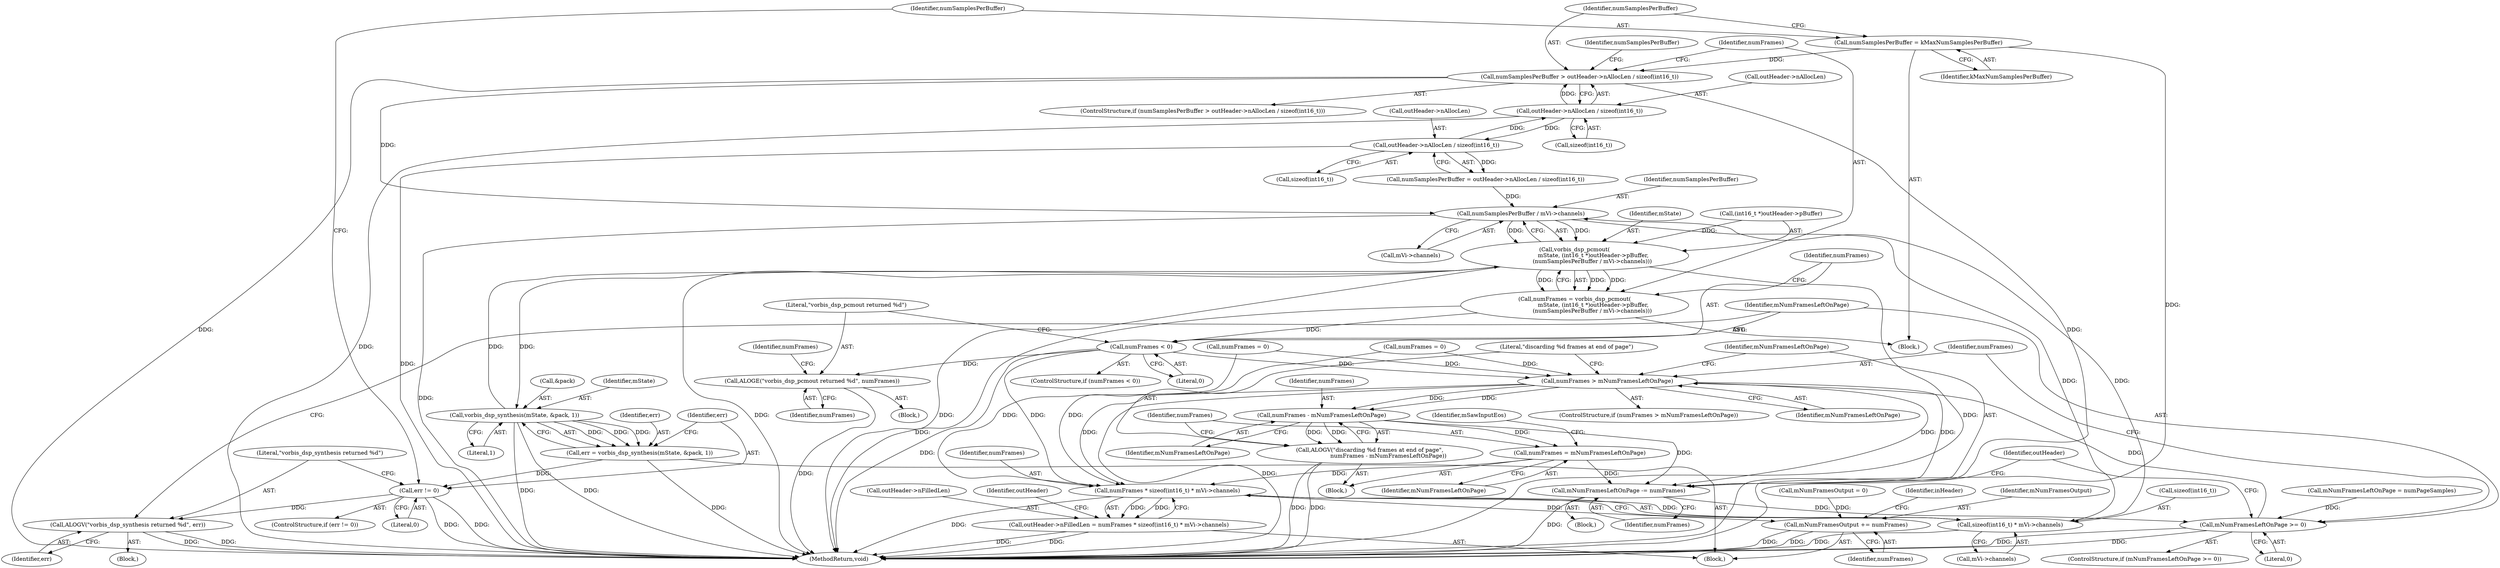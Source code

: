 digraph "0_Android_4e32001e4196f39ddd0b86686ae0231c8f5ed944_0@API" {
"1000495" [label="(Call,numSamplesPerBuffer > outHeader->nAllocLen / sizeof(int16_t))"];
"1000491" [label="(Call,numSamplesPerBuffer = kMaxNumSamplesPerBuffer)"];
"1000497" [label="(Call,outHeader->nAllocLen / sizeof(int16_t))"];
"1000506" [label="(Call,outHeader->nAllocLen / sizeof(int16_t))"];
"1000524" [label="(Call,numSamplesPerBuffer / mVi->channels)"];
"1000517" [label="(Call,vorbis_dsp_pcmout(\n                     mState, (int16_t *)outHeader->pBuffer,\n                    (numSamplesPerBuffer / mVi->channels)))"];
"1000475" [label="(Call,vorbis_dsp_synthesis(mState, &pack, 1))"];
"1000473" [label="(Call,err = vorbis_dsp_synthesis(mState, &pack, 1))"];
"1000481" [label="(Call,err != 0)"];
"1000485" [label="(Call,ALOGV(\"vorbis_dsp_synthesis returned %d\", err))"];
"1000515" [label="(Call,numFrames = vorbis_dsp_pcmout(\n                     mState, (int16_t *)outHeader->pBuffer,\n                    (numSamplesPerBuffer / mVi->channels)))"];
"1000530" [label="(Call,numFrames < 0)"];
"1000534" [label="(Call,ALOGE(\"vorbis_dsp_pcmout returned %d\", numFrames))"];
"1000546" [label="(Call,numFrames > mNumFramesLeftOnPage)"];
"1000552" [label="(Call,numFrames - mNumFramesLeftOnPage)"];
"1000550" [label="(Call,ALOGV(\"discarding %d frames at end of page\",\n                     numFrames - mNumFramesLeftOnPage))"];
"1000555" [label="(Call,numFrames = mNumFramesLeftOnPage)"];
"1000569" [label="(Call,mNumFramesLeftOnPage -= numFrames)"];
"1000541" [label="(Call,mNumFramesLeftOnPage >= 0)"];
"1000576" [label="(Call,numFrames * sizeof(int16_t) * mVi->channels)"];
"1000572" [label="(Call,outHeader->nFilledLen = numFrames * sizeof(int16_t) * mVi->channels)"];
"1000592" [label="(Call,mNumFramesOutput += numFrames)"];
"1000578" [label="(Call,sizeof(int16_t) * mVi->channels)"];
"1000547" [label="(Identifier,numFrames)"];
"1000519" [label="(Call,(int16_t *)outHeader->pBuffer)"];
"1000498" [label="(Call,outHeader->nAllocLen)"];
"1000479" [label="(Literal,1)"];
"1000489" [label="(Block,)"];
"1000543" [label="(Literal,0)"];
"1000351" [label="(Call,mNumFramesOutput = 0)"];
"1000546" [label="(Call,numFrames > mNumFramesLeftOnPage)"];
"1000571" [label="(Identifier,numFrames)"];
"1000482" [label="(Identifier,err)"];
"1000524" [label="(Call,numSamplesPerBuffer / mVi->channels)"];
"1000485" [label="(Call,ALOGV(\"vorbis_dsp_synthesis returned %d\", err))"];
"1000504" [label="(Call,numSamplesPerBuffer = outHeader->nAllocLen / sizeof(int16_t))"];
"1000579" [label="(Call,sizeof(int16_t))"];
"1000596" [label="(Identifier,inHeader)"];
"1000549" [label="(Block,)"];
"1000534" [label="(Call,ALOGE(\"vorbis_dsp_pcmout returned %d\", numFrames))"];
"1000530" [label="(Call,numFrames < 0)"];
"1000551" [label="(Literal,\"discarding %d frames at end of page\")"];
"1000594" [label="(Identifier,numFrames)"];
"1000559" [label="(Identifier,mSawInputEos)"];
"1000492" [label="(Identifier,numSamplesPerBuffer)"];
"1000476" [label="(Identifier,mState)"];
"1000496" [label="(Identifier,numSamplesPerBuffer)"];
"1000486" [label="(Literal,\"vorbis_dsp_synthesis returned %d\")"];
"1000544" [label="(Block,)"];
"1000574" [label="(Identifier,outHeader)"];
"1000545" [label="(ControlStructure,if (numFrames > mNumFramesLeftOnPage))"];
"1000516" [label="(Identifier,numFrames)"];
"1000510" [label="(Call,sizeof(int16_t))"];
"1000536" [label="(Identifier,numFrames)"];
"1000529" [label="(ControlStructure,if (numFrames < 0))"];
"1000532" [label="(Literal,0)"];
"1000474" [label="(Identifier,err)"];
"1000593" [label="(Identifier,mNumFramesOutput)"];
"1000548" [label="(Identifier,mNumFramesLeftOnPage)"];
"1000531" [label="(Identifier,numFrames)"];
"1000533" [label="(Block,)"];
"1000526" [label="(Call,mVi->channels)"];
"1000578" [label="(Call,sizeof(int16_t) * mVi->channels)"];
"1000538" [label="(Identifier,numFrames)"];
"1000581" [label="(Call,mVi->channels)"];
"1000592" [label="(Call,mNumFramesOutput += numFrames)"];
"1000480" [label="(ControlStructure,if (err != 0))"];
"1000576" [label="(Call,numFrames * sizeof(int16_t) * mVi->channels)"];
"1000484" [label="(Block,)"];
"1000481" [label="(Call,err != 0)"];
"1000555" [label="(Call,numFrames = mNumFramesLeftOnPage)"];
"1000557" [label="(Identifier,mNumFramesLeftOnPage)"];
"1000569" [label="(Call,mNumFramesLeftOnPage -= numFrames)"];
"1000473" [label="(Call,err = vorbis_dsp_synthesis(mState, &pack, 1))"];
"1000542" [label="(Identifier,mNumFramesLeftOnPage)"];
"1000494" [label="(ControlStructure,if (numSamplesPerBuffer > outHeader->nAllocLen / sizeof(int16_t)))"];
"1000365" [label="(Call,mNumFramesLeftOnPage = numPageSamples)"];
"1000554" [label="(Identifier,mNumFramesLeftOnPage)"];
"1000483" [label="(Literal,0)"];
"1000507" [label="(Call,outHeader->nAllocLen)"];
"1000577" [label="(Identifier,numFrames)"];
"1000630" [label="(MethodReturn,void)"];
"1000487" [label="(Identifier,err)"];
"1000505" [label="(Identifier,numSamplesPerBuffer)"];
"1000570" [label="(Identifier,mNumFramesLeftOnPage)"];
"1000477" [label="(Call,&pack)"];
"1000464" [label="(Call,numFrames = 0)"];
"1000556" [label="(Identifier,numFrames)"];
"1000541" [label="(Call,mNumFramesLeftOnPage >= 0)"];
"1000517" [label="(Call,vorbis_dsp_pcmout(\n                     mState, (int16_t *)outHeader->pBuffer,\n                    (numSamplesPerBuffer / mVi->channels)))"];
"1000495" [label="(Call,numSamplesPerBuffer > outHeader->nAllocLen / sizeof(int16_t))"];
"1000552" [label="(Call,numFrames - mNumFramesLeftOnPage)"];
"1000535" [label="(Literal,\"vorbis_dsp_pcmout returned %d\")"];
"1000525" [label="(Identifier,numSamplesPerBuffer)"];
"1000506" [label="(Call,outHeader->nAllocLen / sizeof(int16_t))"];
"1000553" [label="(Identifier,numFrames)"];
"1000515" [label="(Call,numFrames = vorbis_dsp_pcmout(\n                     mState, (int16_t *)outHeader->pBuffer,\n                    (numSamplesPerBuffer / mVi->channels)))"];
"1000550" [label="(Call,ALOGV(\"discarding %d frames at end of page\",\n                     numFrames - mNumFramesLeftOnPage))"];
"1000491" [label="(Call,numSamplesPerBuffer = kMaxNumSamplesPerBuffer)"];
"1000572" [label="(Call,outHeader->nFilledLen = numFrames * sizeof(int16_t) * mVi->channels)"];
"1000586" [label="(Identifier,outHeader)"];
"1000493" [label="(Identifier,kMaxNumSamplesPerBuffer)"];
"1000573" [label="(Call,outHeader->nFilledLen)"];
"1000501" [label="(Call,sizeof(int16_t))"];
"1000518" [label="(Identifier,mState)"];
"1000497" [label="(Call,outHeader->nAllocLen / sizeof(int16_t))"];
"1000537" [label="(Call,numFrames = 0)"];
"1000540" [label="(ControlStructure,if (mNumFramesLeftOnPage >= 0))"];
"1000257" [label="(Block,)"];
"1000475" [label="(Call,vorbis_dsp_synthesis(mState, &pack, 1))"];
"1000495" -> "1000494"  [label="AST: "];
"1000495" -> "1000497"  [label="CFG: "];
"1000496" -> "1000495"  [label="AST: "];
"1000497" -> "1000495"  [label="AST: "];
"1000505" -> "1000495"  [label="CFG: "];
"1000516" -> "1000495"  [label="CFG: "];
"1000495" -> "1000630"  [label="DDG: "];
"1000495" -> "1000630"  [label="DDG: "];
"1000491" -> "1000495"  [label="DDG: "];
"1000497" -> "1000495"  [label="DDG: "];
"1000495" -> "1000524"  [label="DDG: "];
"1000491" -> "1000489"  [label="AST: "];
"1000491" -> "1000493"  [label="CFG: "];
"1000492" -> "1000491"  [label="AST: "];
"1000493" -> "1000491"  [label="AST: "];
"1000496" -> "1000491"  [label="CFG: "];
"1000491" -> "1000630"  [label="DDG: "];
"1000497" -> "1000501"  [label="CFG: "];
"1000498" -> "1000497"  [label="AST: "];
"1000501" -> "1000497"  [label="AST: "];
"1000497" -> "1000630"  [label="DDG: "];
"1000506" -> "1000497"  [label="DDG: "];
"1000497" -> "1000506"  [label="DDG: "];
"1000506" -> "1000504"  [label="AST: "];
"1000506" -> "1000510"  [label="CFG: "];
"1000507" -> "1000506"  [label="AST: "];
"1000510" -> "1000506"  [label="AST: "];
"1000504" -> "1000506"  [label="CFG: "];
"1000506" -> "1000630"  [label="DDG: "];
"1000506" -> "1000504"  [label="DDG: "];
"1000524" -> "1000517"  [label="AST: "];
"1000524" -> "1000526"  [label="CFG: "];
"1000525" -> "1000524"  [label="AST: "];
"1000526" -> "1000524"  [label="AST: "];
"1000517" -> "1000524"  [label="CFG: "];
"1000524" -> "1000630"  [label="DDG: "];
"1000524" -> "1000517"  [label="DDG: "];
"1000524" -> "1000517"  [label="DDG: "];
"1000504" -> "1000524"  [label="DDG: "];
"1000578" -> "1000524"  [label="DDG: "];
"1000524" -> "1000578"  [label="DDG: "];
"1000517" -> "1000515"  [label="AST: "];
"1000518" -> "1000517"  [label="AST: "];
"1000519" -> "1000517"  [label="AST: "];
"1000515" -> "1000517"  [label="CFG: "];
"1000517" -> "1000630"  [label="DDG: "];
"1000517" -> "1000630"  [label="DDG: "];
"1000517" -> "1000630"  [label="DDG: "];
"1000517" -> "1000475"  [label="DDG: "];
"1000517" -> "1000515"  [label="DDG: "];
"1000517" -> "1000515"  [label="DDG: "];
"1000517" -> "1000515"  [label="DDG: "];
"1000475" -> "1000517"  [label="DDG: "];
"1000519" -> "1000517"  [label="DDG: "];
"1000475" -> "1000473"  [label="AST: "];
"1000475" -> "1000479"  [label="CFG: "];
"1000476" -> "1000475"  [label="AST: "];
"1000477" -> "1000475"  [label="AST: "];
"1000479" -> "1000475"  [label="AST: "];
"1000473" -> "1000475"  [label="CFG: "];
"1000475" -> "1000630"  [label="DDG: "];
"1000475" -> "1000630"  [label="DDG: "];
"1000475" -> "1000473"  [label="DDG: "];
"1000475" -> "1000473"  [label="DDG: "];
"1000475" -> "1000473"  [label="DDG: "];
"1000473" -> "1000257"  [label="AST: "];
"1000474" -> "1000473"  [label="AST: "];
"1000482" -> "1000473"  [label="CFG: "];
"1000473" -> "1000630"  [label="DDG: "];
"1000473" -> "1000481"  [label="DDG: "];
"1000481" -> "1000480"  [label="AST: "];
"1000481" -> "1000483"  [label="CFG: "];
"1000482" -> "1000481"  [label="AST: "];
"1000483" -> "1000481"  [label="AST: "];
"1000486" -> "1000481"  [label="CFG: "];
"1000492" -> "1000481"  [label="CFG: "];
"1000481" -> "1000630"  [label="DDG: "];
"1000481" -> "1000630"  [label="DDG: "];
"1000481" -> "1000485"  [label="DDG: "];
"1000485" -> "1000484"  [label="AST: "];
"1000485" -> "1000487"  [label="CFG: "];
"1000486" -> "1000485"  [label="AST: "];
"1000487" -> "1000485"  [label="AST: "];
"1000542" -> "1000485"  [label="CFG: "];
"1000485" -> "1000630"  [label="DDG: "];
"1000485" -> "1000630"  [label="DDG: "];
"1000515" -> "1000489"  [label="AST: "];
"1000516" -> "1000515"  [label="AST: "];
"1000531" -> "1000515"  [label="CFG: "];
"1000515" -> "1000630"  [label="DDG: "];
"1000515" -> "1000530"  [label="DDG: "];
"1000530" -> "1000529"  [label="AST: "];
"1000530" -> "1000532"  [label="CFG: "];
"1000531" -> "1000530"  [label="AST: "];
"1000532" -> "1000530"  [label="AST: "];
"1000535" -> "1000530"  [label="CFG: "];
"1000542" -> "1000530"  [label="CFG: "];
"1000530" -> "1000630"  [label="DDG: "];
"1000530" -> "1000534"  [label="DDG: "];
"1000530" -> "1000546"  [label="DDG: "];
"1000530" -> "1000576"  [label="DDG: "];
"1000534" -> "1000533"  [label="AST: "];
"1000534" -> "1000536"  [label="CFG: "];
"1000535" -> "1000534"  [label="AST: "];
"1000536" -> "1000534"  [label="AST: "];
"1000538" -> "1000534"  [label="CFG: "];
"1000534" -> "1000630"  [label="DDG: "];
"1000546" -> "1000545"  [label="AST: "];
"1000546" -> "1000548"  [label="CFG: "];
"1000547" -> "1000546"  [label="AST: "];
"1000548" -> "1000546"  [label="AST: "];
"1000551" -> "1000546"  [label="CFG: "];
"1000570" -> "1000546"  [label="CFG: "];
"1000546" -> "1000630"  [label="DDG: "];
"1000464" -> "1000546"  [label="DDG: "];
"1000537" -> "1000546"  [label="DDG: "];
"1000541" -> "1000546"  [label="DDG: "];
"1000546" -> "1000552"  [label="DDG: "];
"1000546" -> "1000552"  [label="DDG: "];
"1000546" -> "1000569"  [label="DDG: "];
"1000546" -> "1000569"  [label="DDG: "];
"1000546" -> "1000576"  [label="DDG: "];
"1000552" -> "1000550"  [label="AST: "];
"1000552" -> "1000554"  [label="CFG: "];
"1000553" -> "1000552"  [label="AST: "];
"1000554" -> "1000552"  [label="AST: "];
"1000550" -> "1000552"  [label="CFG: "];
"1000552" -> "1000550"  [label="DDG: "];
"1000552" -> "1000550"  [label="DDG: "];
"1000552" -> "1000555"  [label="DDG: "];
"1000552" -> "1000569"  [label="DDG: "];
"1000550" -> "1000549"  [label="AST: "];
"1000551" -> "1000550"  [label="AST: "];
"1000556" -> "1000550"  [label="CFG: "];
"1000550" -> "1000630"  [label="DDG: "];
"1000550" -> "1000630"  [label="DDG: "];
"1000555" -> "1000549"  [label="AST: "];
"1000555" -> "1000557"  [label="CFG: "];
"1000556" -> "1000555"  [label="AST: "];
"1000557" -> "1000555"  [label="AST: "];
"1000559" -> "1000555"  [label="CFG: "];
"1000555" -> "1000569"  [label="DDG: "];
"1000555" -> "1000576"  [label="DDG: "];
"1000569" -> "1000544"  [label="AST: "];
"1000569" -> "1000571"  [label="CFG: "];
"1000570" -> "1000569"  [label="AST: "];
"1000571" -> "1000569"  [label="AST: "];
"1000574" -> "1000569"  [label="CFG: "];
"1000569" -> "1000630"  [label="DDG: "];
"1000569" -> "1000541"  [label="DDG: "];
"1000541" -> "1000540"  [label="AST: "];
"1000541" -> "1000543"  [label="CFG: "];
"1000542" -> "1000541"  [label="AST: "];
"1000543" -> "1000541"  [label="AST: "];
"1000547" -> "1000541"  [label="CFG: "];
"1000574" -> "1000541"  [label="CFG: "];
"1000541" -> "1000630"  [label="DDG: "];
"1000541" -> "1000630"  [label="DDG: "];
"1000365" -> "1000541"  [label="DDG: "];
"1000576" -> "1000572"  [label="AST: "];
"1000576" -> "1000578"  [label="CFG: "];
"1000577" -> "1000576"  [label="AST: "];
"1000578" -> "1000576"  [label="AST: "];
"1000572" -> "1000576"  [label="CFG: "];
"1000576" -> "1000630"  [label="DDG: "];
"1000576" -> "1000572"  [label="DDG: "];
"1000576" -> "1000572"  [label="DDG: "];
"1000464" -> "1000576"  [label="DDG: "];
"1000537" -> "1000576"  [label="DDG: "];
"1000578" -> "1000576"  [label="DDG: "];
"1000576" -> "1000592"  [label="DDG: "];
"1000572" -> "1000257"  [label="AST: "];
"1000573" -> "1000572"  [label="AST: "];
"1000586" -> "1000572"  [label="CFG: "];
"1000572" -> "1000630"  [label="DDG: "];
"1000572" -> "1000630"  [label="DDG: "];
"1000592" -> "1000257"  [label="AST: "];
"1000592" -> "1000594"  [label="CFG: "];
"1000593" -> "1000592"  [label="AST: "];
"1000594" -> "1000592"  [label="AST: "];
"1000596" -> "1000592"  [label="CFG: "];
"1000592" -> "1000630"  [label="DDG: "];
"1000592" -> "1000630"  [label="DDG: "];
"1000351" -> "1000592"  [label="DDG: "];
"1000578" -> "1000581"  [label="CFG: "];
"1000579" -> "1000578"  [label="AST: "];
"1000581" -> "1000578"  [label="AST: "];
"1000578" -> "1000630"  [label="DDG: "];
}
